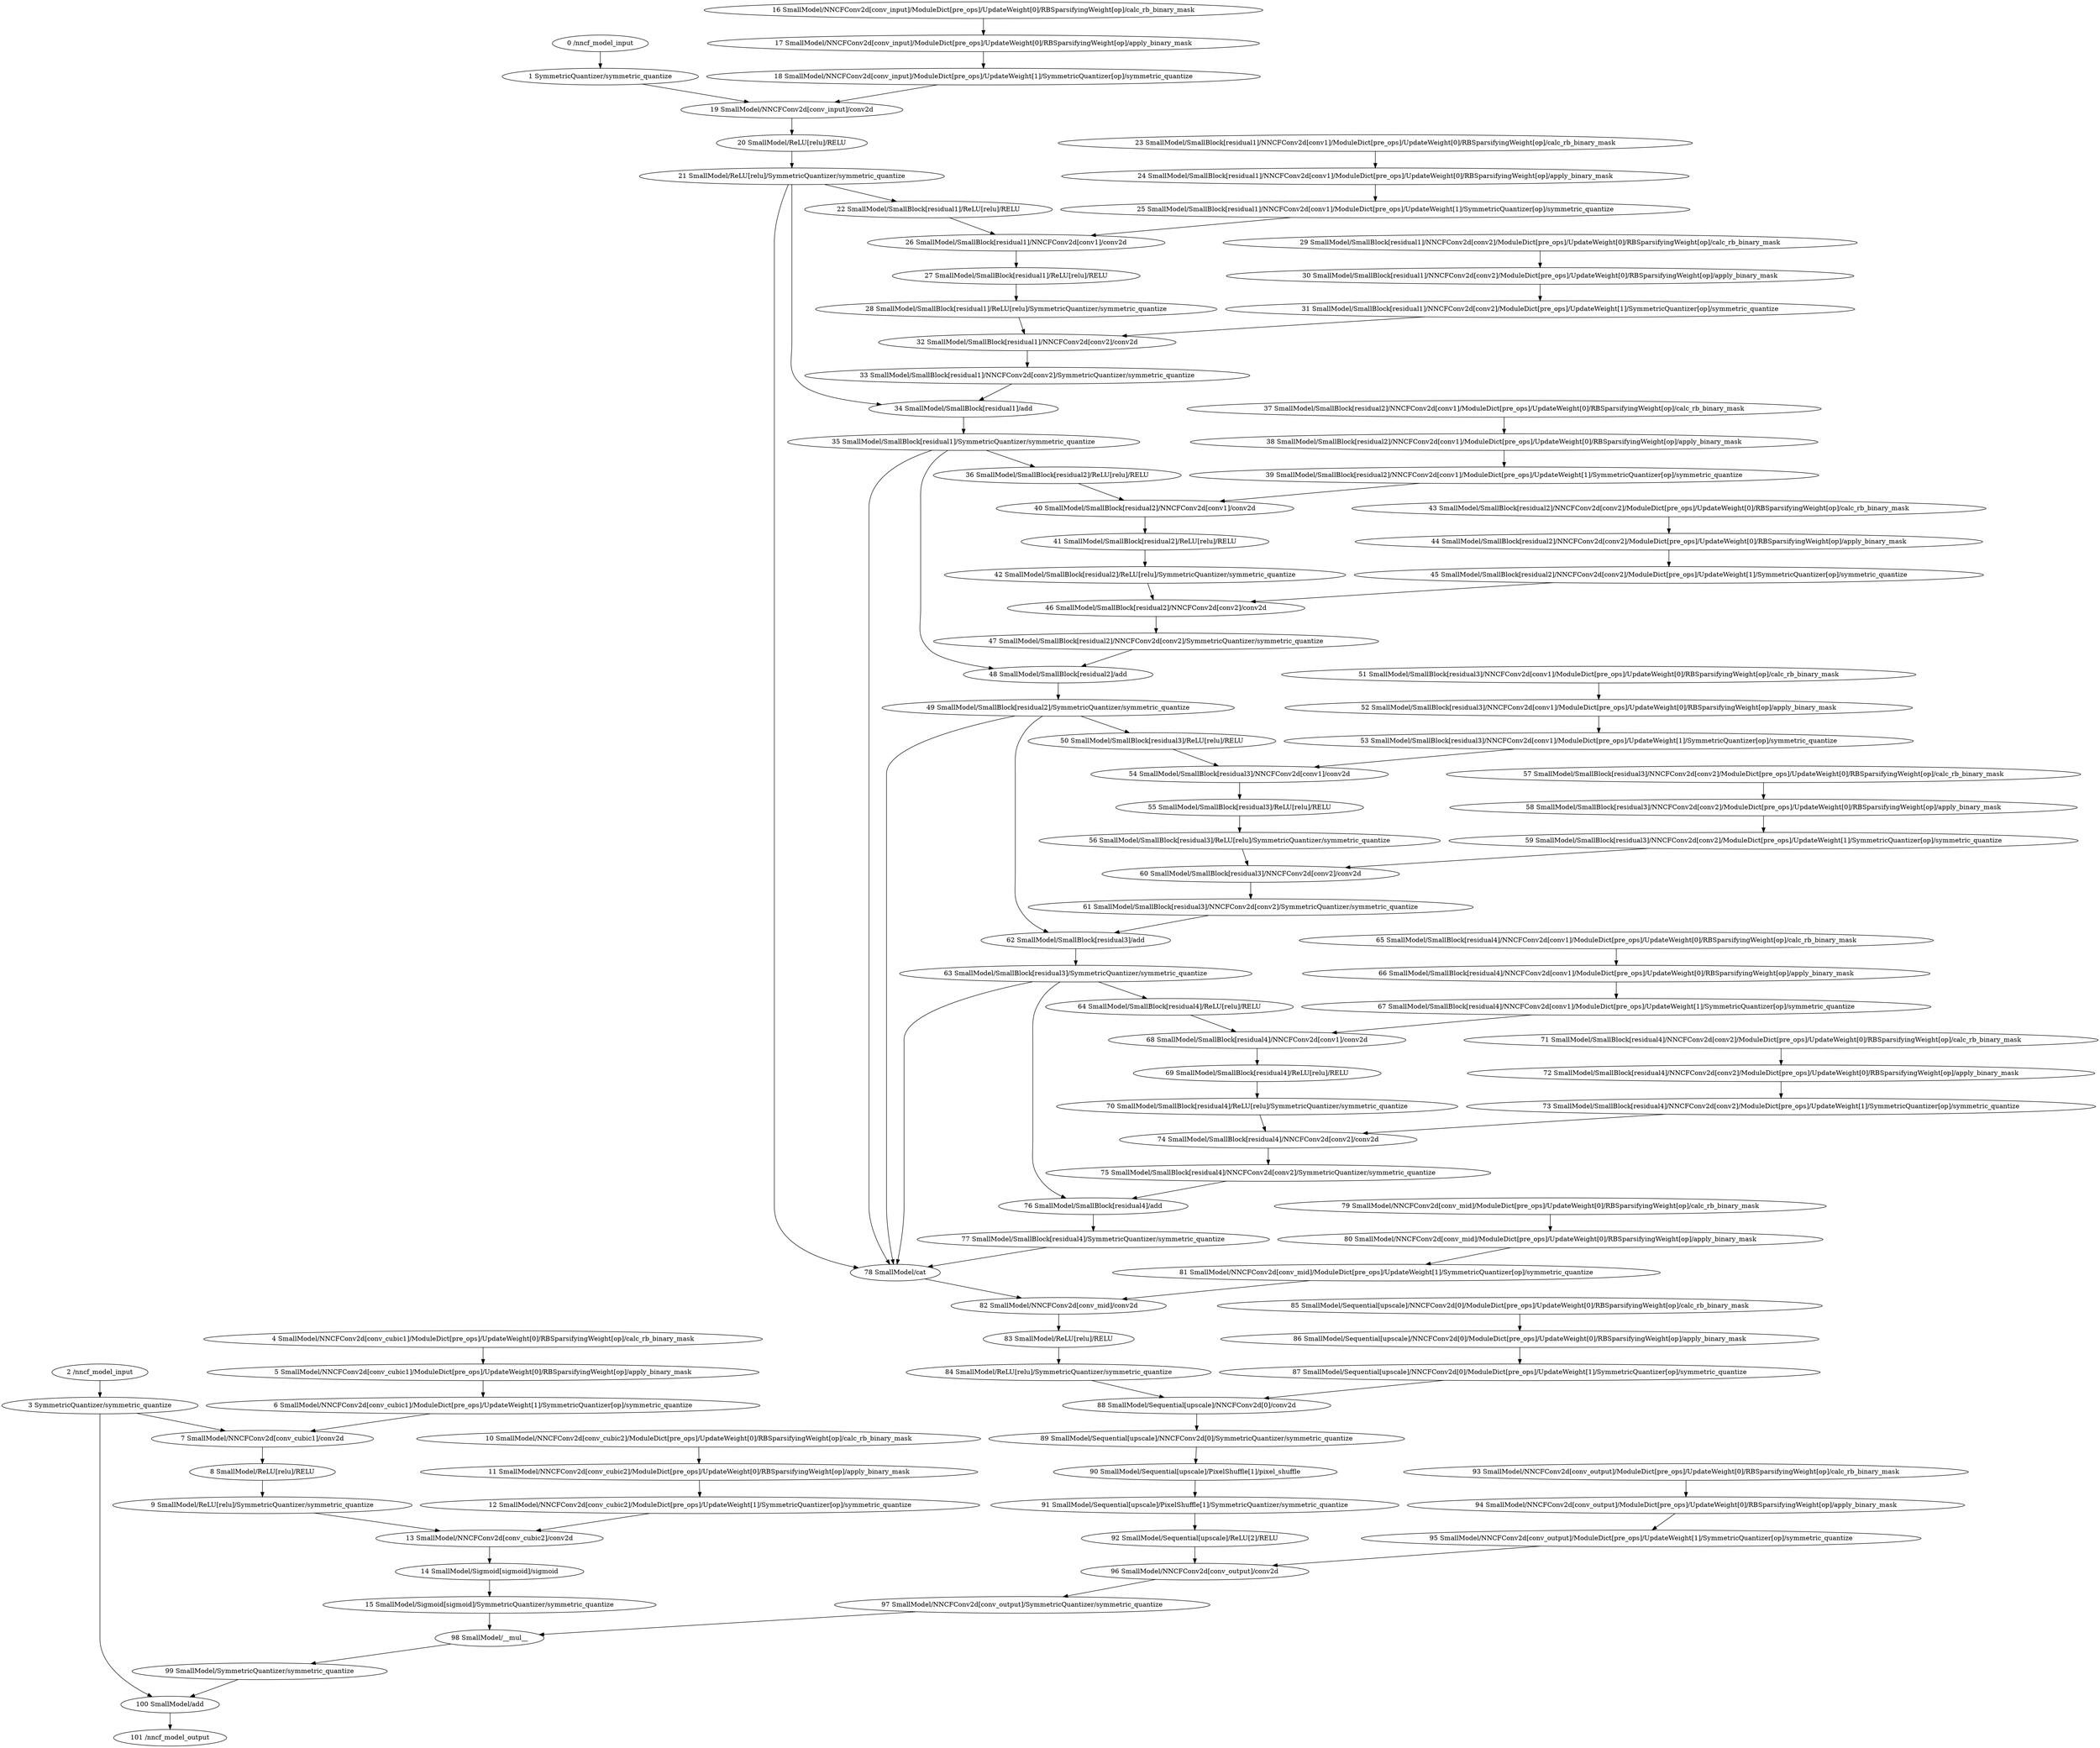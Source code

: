 strict digraph  {
"0 /nncf_model_input" [id=0, scope="", type=nncf_model_input];
"1 SymmetricQuantizer/symmetric_quantize" [id=1, scope=SymmetricQuantizer, type=symmetric_quantize];
"2 /nncf_model_input" [id=2, scope="", type=nncf_model_input];
"3 SymmetricQuantizer/symmetric_quantize" [id=3, scope=SymmetricQuantizer, type=symmetric_quantize];
"4 SmallModel/NNCFConv2d[conv_cubic1]/ModuleDict[pre_ops]/UpdateWeight[0]/RBSparsifyingWeight[op]/calc_rb_binary_mask" [id=4, scope="SmallModel/NNCFConv2d[conv_cubic1]/ModuleDict[pre_ops]/UpdateWeight[0]/RBSparsifyingWeight[op]", type=calc_rb_binary_mask];
"5 SmallModel/NNCFConv2d[conv_cubic1]/ModuleDict[pre_ops]/UpdateWeight[0]/RBSparsifyingWeight[op]/apply_binary_mask" [id=5, scope="SmallModel/NNCFConv2d[conv_cubic1]/ModuleDict[pre_ops]/UpdateWeight[0]/RBSparsifyingWeight[op]", type=apply_binary_mask];
"6 SmallModel/NNCFConv2d[conv_cubic1]/ModuleDict[pre_ops]/UpdateWeight[1]/SymmetricQuantizer[op]/symmetric_quantize" [id=6, scope="SmallModel/NNCFConv2d[conv_cubic1]/ModuleDict[pre_ops]/UpdateWeight[1]/SymmetricQuantizer[op]", type=symmetric_quantize];
"7 SmallModel/NNCFConv2d[conv_cubic1]/conv2d" [id=7, scope="SmallModel/NNCFConv2d[conv_cubic1]", type=conv2d];
"8 SmallModel/ReLU[relu]/RELU" [id=8, scope="SmallModel/ReLU[relu]", type=RELU];
"9 SmallModel/ReLU[relu]/SymmetricQuantizer/symmetric_quantize" [id=9, scope="SmallModel/ReLU[relu]/SymmetricQuantizer", type=symmetric_quantize];
"10 SmallModel/NNCFConv2d[conv_cubic2]/ModuleDict[pre_ops]/UpdateWeight[0]/RBSparsifyingWeight[op]/calc_rb_binary_mask" [id=10, scope="SmallModel/NNCFConv2d[conv_cubic2]/ModuleDict[pre_ops]/UpdateWeight[0]/RBSparsifyingWeight[op]", type=calc_rb_binary_mask];
"11 SmallModel/NNCFConv2d[conv_cubic2]/ModuleDict[pre_ops]/UpdateWeight[0]/RBSparsifyingWeight[op]/apply_binary_mask" [id=11, scope="SmallModel/NNCFConv2d[conv_cubic2]/ModuleDict[pre_ops]/UpdateWeight[0]/RBSparsifyingWeight[op]", type=apply_binary_mask];
"12 SmallModel/NNCFConv2d[conv_cubic2]/ModuleDict[pre_ops]/UpdateWeight[1]/SymmetricQuantizer[op]/symmetric_quantize" [id=12, scope="SmallModel/NNCFConv2d[conv_cubic2]/ModuleDict[pre_ops]/UpdateWeight[1]/SymmetricQuantizer[op]", type=symmetric_quantize];
"13 SmallModel/NNCFConv2d[conv_cubic2]/conv2d" [id=13, scope="SmallModel/NNCFConv2d[conv_cubic2]", type=conv2d];
"14 SmallModel/Sigmoid[sigmoid]/sigmoid" [id=14, scope="SmallModel/Sigmoid[sigmoid]", type=sigmoid];
"15 SmallModel/Sigmoid[sigmoid]/SymmetricQuantizer/symmetric_quantize" [id=15, scope="SmallModel/Sigmoid[sigmoid]/SymmetricQuantizer", type=symmetric_quantize];
"16 SmallModel/NNCFConv2d[conv_input]/ModuleDict[pre_ops]/UpdateWeight[0]/RBSparsifyingWeight[op]/calc_rb_binary_mask" [id=16, scope="SmallModel/NNCFConv2d[conv_input]/ModuleDict[pre_ops]/UpdateWeight[0]/RBSparsifyingWeight[op]", type=calc_rb_binary_mask];
"17 SmallModel/NNCFConv2d[conv_input]/ModuleDict[pre_ops]/UpdateWeight[0]/RBSparsifyingWeight[op]/apply_binary_mask" [id=17, scope="SmallModel/NNCFConv2d[conv_input]/ModuleDict[pre_ops]/UpdateWeight[0]/RBSparsifyingWeight[op]", type=apply_binary_mask];
"18 SmallModel/NNCFConv2d[conv_input]/ModuleDict[pre_ops]/UpdateWeight[1]/SymmetricQuantizer[op]/symmetric_quantize" [id=18, scope="SmallModel/NNCFConv2d[conv_input]/ModuleDict[pre_ops]/UpdateWeight[1]/SymmetricQuantizer[op]", type=symmetric_quantize];
"19 SmallModel/NNCFConv2d[conv_input]/conv2d" [id=19, scope="SmallModel/NNCFConv2d[conv_input]", type=conv2d];
"20 SmallModel/ReLU[relu]/RELU" [id=20, scope="SmallModel/ReLU[relu]", type=RELU];
"21 SmallModel/ReLU[relu]/SymmetricQuantizer/symmetric_quantize" [id=21, scope="SmallModel/ReLU[relu]/SymmetricQuantizer", type=symmetric_quantize];
"22 SmallModel/SmallBlock[residual1]/ReLU[relu]/RELU" [id=22, scope="SmallModel/SmallBlock[residual1]/ReLU[relu]", type=RELU];
"23 SmallModel/SmallBlock[residual1]/NNCFConv2d[conv1]/ModuleDict[pre_ops]/UpdateWeight[0]/RBSparsifyingWeight[op]/calc_rb_binary_mask" [id=23, scope="SmallModel/SmallBlock[residual1]/NNCFConv2d[conv1]/ModuleDict[pre_ops]/UpdateWeight[0]/RBSparsifyingWeight[op]", type=calc_rb_binary_mask];
"24 SmallModel/SmallBlock[residual1]/NNCFConv2d[conv1]/ModuleDict[pre_ops]/UpdateWeight[0]/RBSparsifyingWeight[op]/apply_binary_mask" [id=24, scope="SmallModel/SmallBlock[residual1]/NNCFConv2d[conv1]/ModuleDict[pre_ops]/UpdateWeight[0]/RBSparsifyingWeight[op]", type=apply_binary_mask];
"25 SmallModel/SmallBlock[residual1]/NNCFConv2d[conv1]/ModuleDict[pre_ops]/UpdateWeight[1]/SymmetricQuantizer[op]/symmetric_quantize" [id=25, scope="SmallModel/SmallBlock[residual1]/NNCFConv2d[conv1]/ModuleDict[pre_ops]/UpdateWeight[1]/SymmetricQuantizer[op]", type=symmetric_quantize];
"26 SmallModel/SmallBlock[residual1]/NNCFConv2d[conv1]/conv2d" [id=26, scope="SmallModel/SmallBlock[residual1]/NNCFConv2d[conv1]", type=conv2d];
"27 SmallModel/SmallBlock[residual1]/ReLU[relu]/RELU" [id=27, scope="SmallModel/SmallBlock[residual1]/ReLU[relu]", type=RELU];
"28 SmallModel/SmallBlock[residual1]/ReLU[relu]/SymmetricQuantizer/symmetric_quantize" [id=28, scope="SmallModel/SmallBlock[residual1]/ReLU[relu]/SymmetricQuantizer", type=symmetric_quantize];
"29 SmallModel/SmallBlock[residual1]/NNCFConv2d[conv2]/ModuleDict[pre_ops]/UpdateWeight[0]/RBSparsifyingWeight[op]/calc_rb_binary_mask" [id=29, scope="SmallModel/SmallBlock[residual1]/NNCFConv2d[conv2]/ModuleDict[pre_ops]/UpdateWeight[0]/RBSparsifyingWeight[op]", type=calc_rb_binary_mask];
"30 SmallModel/SmallBlock[residual1]/NNCFConv2d[conv2]/ModuleDict[pre_ops]/UpdateWeight[0]/RBSparsifyingWeight[op]/apply_binary_mask" [id=30, scope="SmallModel/SmallBlock[residual1]/NNCFConv2d[conv2]/ModuleDict[pre_ops]/UpdateWeight[0]/RBSparsifyingWeight[op]", type=apply_binary_mask];
"31 SmallModel/SmallBlock[residual1]/NNCFConv2d[conv2]/ModuleDict[pre_ops]/UpdateWeight[1]/SymmetricQuantizer[op]/symmetric_quantize" [id=31, scope="SmallModel/SmallBlock[residual1]/NNCFConv2d[conv2]/ModuleDict[pre_ops]/UpdateWeight[1]/SymmetricQuantizer[op]", type=symmetric_quantize];
"32 SmallModel/SmallBlock[residual1]/NNCFConv2d[conv2]/conv2d" [id=32, scope="SmallModel/SmallBlock[residual1]/NNCFConv2d[conv2]", type=conv2d];
"33 SmallModel/SmallBlock[residual1]/NNCFConv2d[conv2]/SymmetricQuantizer/symmetric_quantize" [id=33, scope="SmallModel/SmallBlock[residual1]/NNCFConv2d[conv2]/SymmetricQuantizer", type=symmetric_quantize];
"34 SmallModel/SmallBlock[residual1]/add" [id=34, scope="SmallModel/SmallBlock[residual1]", type=add];
"35 SmallModel/SmallBlock[residual1]/SymmetricQuantizer/symmetric_quantize" [id=35, scope="SmallModel/SmallBlock[residual1]/SymmetricQuantizer", type=symmetric_quantize];
"36 SmallModel/SmallBlock[residual2]/ReLU[relu]/RELU" [id=36, scope="SmallModel/SmallBlock[residual2]/ReLU[relu]", type=RELU];
"37 SmallModel/SmallBlock[residual2]/NNCFConv2d[conv1]/ModuleDict[pre_ops]/UpdateWeight[0]/RBSparsifyingWeight[op]/calc_rb_binary_mask" [id=37, scope="SmallModel/SmallBlock[residual2]/NNCFConv2d[conv1]/ModuleDict[pre_ops]/UpdateWeight[0]/RBSparsifyingWeight[op]", type=calc_rb_binary_mask];
"38 SmallModel/SmallBlock[residual2]/NNCFConv2d[conv1]/ModuleDict[pre_ops]/UpdateWeight[0]/RBSparsifyingWeight[op]/apply_binary_mask" [id=38, scope="SmallModel/SmallBlock[residual2]/NNCFConv2d[conv1]/ModuleDict[pre_ops]/UpdateWeight[0]/RBSparsifyingWeight[op]", type=apply_binary_mask];
"39 SmallModel/SmallBlock[residual2]/NNCFConv2d[conv1]/ModuleDict[pre_ops]/UpdateWeight[1]/SymmetricQuantizer[op]/symmetric_quantize" [id=39, scope="SmallModel/SmallBlock[residual2]/NNCFConv2d[conv1]/ModuleDict[pre_ops]/UpdateWeight[1]/SymmetricQuantizer[op]", type=symmetric_quantize];
"40 SmallModel/SmallBlock[residual2]/NNCFConv2d[conv1]/conv2d" [id=40, scope="SmallModel/SmallBlock[residual2]/NNCFConv2d[conv1]", type=conv2d];
"41 SmallModel/SmallBlock[residual2]/ReLU[relu]/RELU" [id=41, scope="SmallModel/SmallBlock[residual2]/ReLU[relu]", type=RELU];
"42 SmallModel/SmallBlock[residual2]/ReLU[relu]/SymmetricQuantizer/symmetric_quantize" [id=42, scope="SmallModel/SmallBlock[residual2]/ReLU[relu]/SymmetricQuantizer", type=symmetric_quantize];
"43 SmallModel/SmallBlock[residual2]/NNCFConv2d[conv2]/ModuleDict[pre_ops]/UpdateWeight[0]/RBSparsifyingWeight[op]/calc_rb_binary_mask" [id=43, scope="SmallModel/SmallBlock[residual2]/NNCFConv2d[conv2]/ModuleDict[pre_ops]/UpdateWeight[0]/RBSparsifyingWeight[op]", type=calc_rb_binary_mask];
"44 SmallModel/SmallBlock[residual2]/NNCFConv2d[conv2]/ModuleDict[pre_ops]/UpdateWeight[0]/RBSparsifyingWeight[op]/apply_binary_mask" [id=44, scope="SmallModel/SmallBlock[residual2]/NNCFConv2d[conv2]/ModuleDict[pre_ops]/UpdateWeight[0]/RBSparsifyingWeight[op]", type=apply_binary_mask];
"45 SmallModel/SmallBlock[residual2]/NNCFConv2d[conv2]/ModuleDict[pre_ops]/UpdateWeight[1]/SymmetricQuantizer[op]/symmetric_quantize" [id=45, scope="SmallModel/SmallBlock[residual2]/NNCFConv2d[conv2]/ModuleDict[pre_ops]/UpdateWeight[1]/SymmetricQuantizer[op]", type=symmetric_quantize];
"46 SmallModel/SmallBlock[residual2]/NNCFConv2d[conv2]/conv2d" [id=46, scope="SmallModel/SmallBlock[residual2]/NNCFConv2d[conv2]", type=conv2d];
"47 SmallModel/SmallBlock[residual2]/NNCFConv2d[conv2]/SymmetricQuantizer/symmetric_quantize" [id=47, scope="SmallModel/SmallBlock[residual2]/NNCFConv2d[conv2]/SymmetricQuantizer", type=symmetric_quantize];
"48 SmallModel/SmallBlock[residual2]/add" [id=48, scope="SmallModel/SmallBlock[residual2]", type=add];
"49 SmallModel/SmallBlock[residual2]/SymmetricQuantizer/symmetric_quantize" [id=49, scope="SmallModel/SmallBlock[residual2]/SymmetricQuantizer", type=symmetric_quantize];
"50 SmallModel/SmallBlock[residual3]/ReLU[relu]/RELU" [id=50, scope="SmallModel/SmallBlock[residual3]/ReLU[relu]", type=RELU];
"51 SmallModel/SmallBlock[residual3]/NNCFConv2d[conv1]/ModuleDict[pre_ops]/UpdateWeight[0]/RBSparsifyingWeight[op]/calc_rb_binary_mask" [id=51, scope="SmallModel/SmallBlock[residual3]/NNCFConv2d[conv1]/ModuleDict[pre_ops]/UpdateWeight[0]/RBSparsifyingWeight[op]", type=calc_rb_binary_mask];
"52 SmallModel/SmallBlock[residual3]/NNCFConv2d[conv1]/ModuleDict[pre_ops]/UpdateWeight[0]/RBSparsifyingWeight[op]/apply_binary_mask" [id=52, scope="SmallModel/SmallBlock[residual3]/NNCFConv2d[conv1]/ModuleDict[pre_ops]/UpdateWeight[0]/RBSparsifyingWeight[op]", type=apply_binary_mask];
"53 SmallModel/SmallBlock[residual3]/NNCFConv2d[conv1]/ModuleDict[pre_ops]/UpdateWeight[1]/SymmetricQuantizer[op]/symmetric_quantize" [id=53, scope="SmallModel/SmallBlock[residual3]/NNCFConv2d[conv1]/ModuleDict[pre_ops]/UpdateWeight[1]/SymmetricQuantizer[op]", type=symmetric_quantize];
"54 SmallModel/SmallBlock[residual3]/NNCFConv2d[conv1]/conv2d" [id=54, scope="SmallModel/SmallBlock[residual3]/NNCFConv2d[conv1]", type=conv2d];
"55 SmallModel/SmallBlock[residual3]/ReLU[relu]/RELU" [id=55, scope="SmallModel/SmallBlock[residual3]/ReLU[relu]", type=RELU];
"56 SmallModel/SmallBlock[residual3]/ReLU[relu]/SymmetricQuantizer/symmetric_quantize" [id=56, scope="SmallModel/SmallBlock[residual3]/ReLU[relu]/SymmetricQuantizer", type=symmetric_quantize];
"57 SmallModel/SmallBlock[residual3]/NNCFConv2d[conv2]/ModuleDict[pre_ops]/UpdateWeight[0]/RBSparsifyingWeight[op]/calc_rb_binary_mask" [id=57, scope="SmallModel/SmallBlock[residual3]/NNCFConv2d[conv2]/ModuleDict[pre_ops]/UpdateWeight[0]/RBSparsifyingWeight[op]", type=calc_rb_binary_mask];
"58 SmallModel/SmallBlock[residual3]/NNCFConv2d[conv2]/ModuleDict[pre_ops]/UpdateWeight[0]/RBSparsifyingWeight[op]/apply_binary_mask" [id=58, scope="SmallModel/SmallBlock[residual3]/NNCFConv2d[conv2]/ModuleDict[pre_ops]/UpdateWeight[0]/RBSparsifyingWeight[op]", type=apply_binary_mask];
"59 SmallModel/SmallBlock[residual3]/NNCFConv2d[conv2]/ModuleDict[pre_ops]/UpdateWeight[1]/SymmetricQuantizer[op]/symmetric_quantize" [id=59, scope="SmallModel/SmallBlock[residual3]/NNCFConv2d[conv2]/ModuleDict[pre_ops]/UpdateWeight[1]/SymmetricQuantizer[op]", type=symmetric_quantize];
"60 SmallModel/SmallBlock[residual3]/NNCFConv2d[conv2]/conv2d" [id=60, scope="SmallModel/SmallBlock[residual3]/NNCFConv2d[conv2]", type=conv2d];
"61 SmallModel/SmallBlock[residual3]/NNCFConv2d[conv2]/SymmetricQuantizer/symmetric_quantize" [id=61, scope="SmallModel/SmallBlock[residual3]/NNCFConv2d[conv2]/SymmetricQuantizer", type=symmetric_quantize];
"62 SmallModel/SmallBlock[residual3]/add" [id=62, scope="SmallModel/SmallBlock[residual3]", type=add];
"63 SmallModel/SmallBlock[residual3]/SymmetricQuantizer/symmetric_quantize" [id=63, scope="SmallModel/SmallBlock[residual3]/SymmetricQuantizer", type=symmetric_quantize];
"64 SmallModel/SmallBlock[residual4]/ReLU[relu]/RELU" [id=64, scope="SmallModel/SmallBlock[residual4]/ReLU[relu]", type=RELU];
"65 SmallModel/SmallBlock[residual4]/NNCFConv2d[conv1]/ModuleDict[pre_ops]/UpdateWeight[0]/RBSparsifyingWeight[op]/calc_rb_binary_mask" [id=65, scope="SmallModel/SmallBlock[residual4]/NNCFConv2d[conv1]/ModuleDict[pre_ops]/UpdateWeight[0]/RBSparsifyingWeight[op]", type=calc_rb_binary_mask];
"66 SmallModel/SmallBlock[residual4]/NNCFConv2d[conv1]/ModuleDict[pre_ops]/UpdateWeight[0]/RBSparsifyingWeight[op]/apply_binary_mask" [id=66, scope="SmallModel/SmallBlock[residual4]/NNCFConv2d[conv1]/ModuleDict[pre_ops]/UpdateWeight[0]/RBSparsifyingWeight[op]", type=apply_binary_mask];
"67 SmallModel/SmallBlock[residual4]/NNCFConv2d[conv1]/ModuleDict[pre_ops]/UpdateWeight[1]/SymmetricQuantizer[op]/symmetric_quantize" [id=67, scope="SmallModel/SmallBlock[residual4]/NNCFConv2d[conv1]/ModuleDict[pre_ops]/UpdateWeight[1]/SymmetricQuantizer[op]", type=symmetric_quantize];
"68 SmallModel/SmallBlock[residual4]/NNCFConv2d[conv1]/conv2d" [id=68, scope="SmallModel/SmallBlock[residual4]/NNCFConv2d[conv1]", type=conv2d];
"69 SmallModel/SmallBlock[residual4]/ReLU[relu]/RELU" [id=69, scope="SmallModel/SmallBlock[residual4]/ReLU[relu]", type=RELU];
"70 SmallModel/SmallBlock[residual4]/ReLU[relu]/SymmetricQuantizer/symmetric_quantize" [id=70, scope="SmallModel/SmallBlock[residual4]/ReLU[relu]/SymmetricQuantizer", type=symmetric_quantize];
"71 SmallModel/SmallBlock[residual4]/NNCFConv2d[conv2]/ModuleDict[pre_ops]/UpdateWeight[0]/RBSparsifyingWeight[op]/calc_rb_binary_mask" [id=71, scope="SmallModel/SmallBlock[residual4]/NNCFConv2d[conv2]/ModuleDict[pre_ops]/UpdateWeight[0]/RBSparsifyingWeight[op]", type=calc_rb_binary_mask];
"72 SmallModel/SmallBlock[residual4]/NNCFConv2d[conv2]/ModuleDict[pre_ops]/UpdateWeight[0]/RBSparsifyingWeight[op]/apply_binary_mask" [id=72, scope="SmallModel/SmallBlock[residual4]/NNCFConv2d[conv2]/ModuleDict[pre_ops]/UpdateWeight[0]/RBSparsifyingWeight[op]", type=apply_binary_mask];
"73 SmallModel/SmallBlock[residual4]/NNCFConv2d[conv2]/ModuleDict[pre_ops]/UpdateWeight[1]/SymmetricQuantizer[op]/symmetric_quantize" [id=73, scope="SmallModel/SmallBlock[residual4]/NNCFConv2d[conv2]/ModuleDict[pre_ops]/UpdateWeight[1]/SymmetricQuantizer[op]", type=symmetric_quantize];
"74 SmallModel/SmallBlock[residual4]/NNCFConv2d[conv2]/conv2d" [id=74, scope="SmallModel/SmallBlock[residual4]/NNCFConv2d[conv2]", type=conv2d];
"75 SmallModel/SmallBlock[residual4]/NNCFConv2d[conv2]/SymmetricQuantizer/symmetric_quantize" [id=75, scope="SmallModel/SmallBlock[residual4]/NNCFConv2d[conv2]/SymmetricQuantizer", type=symmetric_quantize];
"76 SmallModel/SmallBlock[residual4]/add" [id=76, scope="SmallModel/SmallBlock[residual4]", type=add];
"77 SmallModel/SmallBlock[residual4]/SymmetricQuantizer/symmetric_quantize" [id=77, scope="SmallModel/SmallBlock[residual4]/SymmetricQuantizer", type=symmetric_quantize];
"78 SmallModel/cat" [id=78, scope=SmallModel, type=cat];
"79 SmallModel/NNCFConv2d[conv_mid]/ModuleDict[pre_ops]/UpdateWeight[0]/RBSparsifyingWeight[op]/calc_rb_binary_mask" [id=79, scope="SmallModel/NNCFConv2d[conv_mid]/ModuleDict[pre_ops]/UpdateWeight[0]/RBSparsifyingWeight[op]", type=calc_rb_binary_mask];
"80 SmallModel/NNCFConv2d[conv_mid]/ModuleDict[pre_ops]/UpdateWeight[0]/RBSparsifyingWeight[op]/apply_binary_mask" [id=80, scope="SmallModel/NNCFConv2d[conv_mid]/ModuleDict[pre_ops]/UpdateWeight[0]/RBSparsifyingWeight[op]", type=apply_binary_mask];
"81 SmallModel/NNCFConv2d[conv_mid]/ModuleDict[pre_ops]/UpdateWeight[1]/SymmetricQuantizer[op]/symmetric_quantize" [id=81, scope="SmallModel/NNCFConv2d[conv_mid]/ModuleDict[pre_ops]/UpdateWeight[1]/SymmetricQuantizer[op]", type=symmetric_quantize];
"82 SmallModel/NNCFConv2d[conv_mid]/conv2d" [id=82, scope="SmallModel/NNCFConv2d[conv_mid]", type=conv2d];
"83 SmallModel/ReLU[relu]/RELU" [id=83, scope="SmallModel/ReLU[relu]", type=RELU];
"84 SmallModel/ReLU[relu]/SymmetricQuantizer/symmetric_quantize" [id=84, scope="SmallModel/ReLU[relu]/SymmetricQuantizer", type=symmetric_quantize];
"85 SmallModel/Sequential[upscale]/NNCFConv2d[0]/ModuleDict[pre_ops]/UpdateWeight[0]/RBSparsifyingWeight[op]/calc_rb_binary_mask" [id=85, scope="SmallModel/Sequential[upscale]/NNCFConv2d[0]/ModuleDict[pre_ops]/UpdateWeight[0]/RBSparsifyingWeight[op]", type=calc_rb_binary_mask];
"86 SmallModel/Sequential[upscale]/NNCFConv2d[0]/ModuleDict[pre_ops]/UpdateWeight[0]/RBSparsifyingWeight[op]/apply_binary_mask" [id=86, scope="SmallModel/Sequential[upscale]/NNCFConv2d[0]/ModuleDict[pre_ops]/UpdateWeight[0]/RBSparsifyingWeight[op]", type=apply_binary_mask];
"87 SmallModel/Sequential[upscale]/NNCFConv2d[0]/ModuleDict[pre_ops]/UpdateWeight[1]/SymmetricQuantizer[op]/symmetric_quantize" [id=87, scope="SmallModel/Sequential[upscale]/NNCFConv2d[0]/ModuleDict[pre_ops]/UpdateWeight[1]/SymmetricQuantizer[op]", type=symmetric_quantize];
"88 SmallModel/Sequential[upscale]/NNCFConv2d[0]/conv2d" [id=88, scope="SmallModel/Sequential[upscale]/NNCFConv2d[0]", type=conv2d];
"89 SmallModel/Sequential[upscale]/NNCFConv2d[0]/SymmetricQuantizer/symmetric_quantize" [id=89, scope="SmallModel/Sequential[upscale]/NNCFConv2d[0]/SymmetricQuantizer", type=symmetric_quantize];
"90 SmallModel/Sequential[upscale]/PixelShuffle[1]/pixel_shuffle" [id=90, scope="SmallModel/Sequential[upscale]/PixelShuffle[1]", type=pixel_shuffle];
"91 SmallModel/Sequential[upscale]/PixelShuffle[1]/SymmetricQuantizer/symmetric_quantize" [id=91, scope="SmallModel/Sequential[upscale]/PixelShuffle[1]/SymmetricQuantizer", type=symmetric_quantize];
"92 SmallModel/Sequential[upscale]/ReLU[2]/RELU" [id=92, scope="SmallModel/Sequential[upscale]/ReLU[2]", type=RELU];
"93 SmallModel/NNCFConv2d[conv_output]/ModuleDict[pre_ops]/UpdateWeight[0]/RBSparsifyingWeight[op]/calc_rb_binary_mask" [id=93, scope="SmallModel/NNCFConv2d[conv_output]/ModuleDict[pre_ops]/UpdateWeight[0]/RBSparsifyingWeight[op]", type=calc_rb_binary_mask];
"94 SmallModel/NNCFConv2d[conv_output]/ModuleDict[pre_ops]/UpdateWeight[0]/RBSparsifyingWeight[op]/apply_binary_mask" [id=94, scope="SmallModel/NNCFConv2d[conv_output]/ModuleDict[pre_ops]/UpdateWeight[0]/RBSparsifyingWeight[op]", type=apply_binary_mask];
"95 SmallModel/NNCFConv2d[conv_output]/ModuleDict[pre_ops]/UpdateWeight[1]/SymmetricQuantizer[op]/symmetric_quantize" [id=95, scope="SmallModel/NNCFConv2d[conv_output]/ModuleDict[pre_ops]/UpdateWeight[1]/SymmetricQuantizer[op]", type=symmetric_quantize];
"96 SmallModel/NNCFConv2d[conv_output]/conv2d" [id=96, scope="SmallModel/NNCFConv2d[conv_output]", type=conv2d];
"97 SmallModel/NNCFConv2d[conv_output]/SymmetricQuantizer/symmetric_quantize" [id=97, scope="SmallModel/NNCFConv2d[conv_output]/SymmetricQuantizer", type=symmetric_quantize];
"98 SmallModel/__mul__" [id=98, scope=SmallModel, type=__mul__];
"99 SmallModel/SymmetricQuantizer/symmetric_quantize" [id=99, scope="SmallModel/SymmetricQuantizer", type=symmetric_quantize];
"100 SmallModel/add" [id=100, scope=SmallModel, type=add];
"101 /nncf_model_output" [id=101, scope="", type=nncf_model_output];
"0 /nncf_model_input" -> "1 SymmetricQuantizer/symmetric_quantize";
"2 /nncf_model_input" -> "3 SymmetricQuantizer/symmetric_quantize";
"3 SymmetricQuantizer/symmetric_quantize" -> "7 SmallModel/NNCFConv2d[conv_cubic1]/conv2d";
"4 SmallModel/NNCFConv2d[conv_cubic1]/ModuleDict[pre_ops]/UpdateWeight[0]/RBSparsifyingWeight[op]/calc_rb_binary_mask" -> "5 SmallModel/NNCFConv2d[conv_cubic1]/ModuleDict[pre_ops]/UpdateWeight[0]/RBSparsifyingWeight[op]/apply_binary_mask";
"5 SmallModel/NNCFConv2d[conv_cubic1]/ModuleDict[pre_ops]/UpdateWeight[0]/RBSparsifyingWeight[op]/apply_binary_mask" -> "6 SmallModel/NNCFConv2d[conv_cubic1]/ModuleDict[pre_ops]/UpdateWeight[1]/SymmetricQuantizer[op]/symmetric_quantize";
"6 SmallModel/NNCFConv2d[conv_cubic1]/ModuleDict[pre_ops]/UpdateWeight[1]/SymmetricQuantizer[op]/symmetric_quantize" -> "7 SmallModel/NNCFConv2d[conv_cubic1]/conv2d";
"7 SmallModel/NNCFConv2d[conv_cubic1]/conv2d" -> "8 SmallModel/ReLU[relu]/RELU";
"8 SmallModel/ReLU[relu]/RELU" -> "9 SmallModel/ReLU[relu]/SymmetricQuantizer/symmetric_quantize";
"1 SymmetricQuantizer/symmetric_quantize" -> "19 SmallModel/NNCFConv2d[conv_input]/conv2d";
"9 SmallModel/ReLU[relu]/SymmetricQuantizer/symmetric_quantize" -> "13 SmallModel/NNCFConv2d[conv_cubic2]/conv2d";
"10 SmallModel/NNCFConv2d[conv_cubic2]/ModuleDict[pre_ops]/UpdateWeight[0]/RBSparsifyingWeight[op]/calc_rb_binary_mask" -> "11 SmallModel/NNCFConv2d[conv_cubic2]/ModuleDict[pre_ops]/UpdateWeight[0]/RBSparsifyingWeight[op]/apply_binary_mask";
"11 SmallModel/NNCFConv2d[conv_cubic2]/ModuleDict[pre_ops]/UpdateWeight[0]/RBSparsifyingWeight[op]/apply_binary_mask" -> "12 SmallModel/NNCFConv2d[conv_cubic2]/ModuleDict[pre_ops]/UpdateWeight[1]/SymmetricQuantizer[op]/symmetric_quantize";
"12 SmallModel/NNCFConv2d[conv_cubic2]/ModuleDict[pre_ops]/UpdateWeight[1]/SymmetricQuantizer[op]/symmetric_quantize" -> "13 SmallModel/NNCFConv2d[conv_cubic2]/conv2d";
"13 SmallModel/NNCFConv2d[conv_cubic2]/conv2d" -> "14 SmallModel/Sigmoid[sigmoid]/sigmoid";
"14 SmallModel/Sigmoid[sigmoid]/sigmoid" -> "15 SmallModel/Sigmoid[sigmoid]/SymmetricQuantizer/symmetric_quantize";
"15 SmallModel/Sigmoid[sigmoid]/SymmetricQuantizer/symmetric_quantize" -> "98 SmallModel/__mul__";
"16 SmallModel/NNCFConv2d[conv_input]/ModuleDict[pre_ops]/UpdateWeight[0]/RBSparsifyingWeight[op]/calc_rb_binary_mask" -> "17 SmallModel/NNCFConv2d[conv_input]/ModuleDict[pre_ops]/UpdateWeight[0]/RBSparsifyingWeight[op]/apply_binary_mask";
"17 SmallModel/NNCFConv2d[conv_input]/ModuleDict[pre_ops]/UpdateWeight[0]/RBSparsifyingWeight[op]/apply_binary_mask" -> "18 SmallModel/NNCFConv2d[conv_input]/ModuleDict[pre_ops]/UpdateWeight[1]/SymmetricQuantizer[op]/symmetric_quantize";
"18 SmallModel/NNCFConv2d[conv_input]/ModuleDict[pre_ops]/UpdateWeight[1]/SymmetricQuantizer[op]/symmetric_quantize" -> "19 SmallModel/NNCFConv2d[conv_input]/conv2d";
"19 SmallModel/NNCFConv2d[conv_input]/conv2d" -> "20 SmallModel/ReLU[relu]/RELU";
"20 SmallModel/ReLU[relu]/RELU" -> "21 SmallModel/ReLU[relu]/SymmetricQuantizer/symmetric_quantize";
"21 SmallModel/ReLU[relu]/SymmetricQuantizer/symmetric_quantize" -> "22 SmallModel/SmallBlock[residual1]/ReLU[relu]/RELU";
"21 SmallModel/ReLU[relu]/SymmetricQuantizer/symmetric_quantize" -> "34 SmallModel/SmallBlock[residual1]/add";
"21 SmallModel/ReLU[relu]/SymmetricQuantizer/symmetric_quantize" -> "78 SmallModel/cat";
"22 SmallModel/SmallBlock[residual1]/ReLU[relu]/RELU" -> "26 SmallModel/SmallBlock[residual1]/NNCFConv2d[conv1]/conv2d";
"23 SmallModel/SmallBlock[residual1]/NNCFConv2d[conv1]/ModuleDict[pre_ops]/UpdateWeight[0]/RBSparsifyingWeight[op]/calc_rb_binary_mask" -> "24 SmallModel/SmallBlock[residual1]/NNCFConv2d[conv1]/ModuleDict[pre_ops]/UpdateWeight[0]/RBSparsifyingWeight[op]/apply_binary_mask";
"24 SmallModel/SmallBlock[residual1]/NNCFConv2d[conv1]/ModuleDict[pre_ops]/UpdateWeight[0]/RBSparsifyingWeight[op]/apply_binary_mask" -> "25 SmallModel/SmallBlock[residual1]/NNCFConv2d[conv1]/ModuleDict[pre_ops]/UpdateWeight[1]/SymmetricQuantizer[op]/symmetric_quantize";
"25 SmallModel/SmallBlock[residual1]/NNCFConv2d[conv1]/ModuleDict[pre_ops]/UpdateWeight[1]/SymmetricQuantizer[op]/symmetric_quantize" -> "26 SmallModel/SmallBlock[residual1]/NNCFConv2d[conv1]/conv2d";
"26 SmallModel/SmallBlock[residual1]/NNCFConv2d[conv1]/conv2d" -> "27 SmallModel/SmallBlock[residual1]/ReLU[relu]/RELU";
"27 SmallModel/SmallBlock[residual1]/ReLU[relu]/RELU" -> "28 SmallModel/SmallBlock[residual1]/ReLU[relu]/SymmetricQuantizer/symmetric_quantize";
"28 SmallModel/SmallBlock[residual1]/ReLU[relu]/SymmetricQuantizer/symmetric_quantize" -> "32 SmallModel/SmallBlock[residual1]/NNCFConv2d[conv2]/conv2d";
"29 SmallModel/SmallBlock[residual1]/NNCFConv2d[conv2]/ModuleDict[pre_ops]/UpdateWeight[0]/RBSparsifyingWeight[op]/calc_rb_binary_mask" -> "30 SmallModel/SmallBlock[residual1]/NNCFConv2d[conv2]/ModuleDict[pre_ops]/UpdateWeight[0]/RBSparsifyingWeight[op]/apply_binary_mask";
"30 SmallModel/SmallBlock[residual1]/NNCFConv2d[conv2]/ModuleDict[pre_ops]/UpdateWeight[0]/RBSparsifyingWeight[op]/apply_binary_mask" -> "31 SmallModel/SmallBlock[residual1]/NNCFConv2d[conv2]/ModuleDict[pre_ops]/UpdateWeight[1]/SymmetricQuantizer[op]/symmetric_quantize";
"3 SymmetricQuantizer/symmetric_quantize" -> "100 SmallModel/add";
"31 SmallModel/SmallBlock[residual1]/NNCFConv2d[conv2]/ModuleDict[pre_ops]/UpdateWeight[1]/SymmetricQuantizer[op]/symmetric_quantize" -> "32 SmallModel/SmallBlock[residual1]/NNCFConv2d[conv2]/conv2d";
"32 SmallModel/SmallBlock[residual1]/NNCFConv2d[conv2]/conv2d" -> "33 SmallModel/SmallBlock[residual1]/NNCFConv2d[conv2]/SymmetricQuantizer/symmetric_quantize";
"33 SmallModel/SmallBlock[residual1]/NNCFConv2d[conv2]/SymmetricQuantizer/symmetric_quantize" -> "34 SmallModel/SmallBlock[residual1]/add";
"34 SmallModel/SmallBlock[residual1]/add" -> "35 SmallModel/SmallBlock[residual1]/SymmetricQuantizer/symmetric_quantize";
"35 SmallModel/SmallBlock[residual1]/SymmetricQuantizer/symmetric_quantize" -> "36 SmallModel/SmallBlock[residual2]/ReLU[relu]/RELU";
"35 SmallModel/SmallBlock[residual1]/SymmetricQuantizer/symmetric_quantize" -> "48 SmallModel/SmallBlock[residual2]/add";
"35 SmallModel/SmallBlock[residual1]/SymmetricQuantizer/symmetric_quantize" -> "78 SmallModel/cat";
"36 SmallModel/SmallBlock[residual2]/ReLU[relu]/RELU" -> "40 SmallModel/SmallBlock[residual2]/NNCFConv2d[conv1]/conv2d";
"37 SmallModel/SmallBlock[residual2]/NNCFConv2d[conv1]/ModuleDict[pre_ops]/UpdateWeight[0]/RBSparsifyingWeight[op]/calc_rb_binary_mask" -> "38 SmallModel/SmallBlock[residual2]/NNCFConv2d[conv1]/ModuleDict[pre_ops]/UpdateWeight[0]/RBSparsifyingWeight[op]/apply_binary_mask";
"38 SmallModel/SmallBlock[residual2]/NNCFConv2d[conv1]/ModuleDict[pre_ops]/UpdateWeight[0]/RBSparsifyingWeight[op]/apply_binary_mask" -> "39 SmallModel/SmallBlock[residual2]/NNCFConv2d[conv1]/ModuleDict[pre_ops]/UpdateWeight[1]/SymmetricQuantizer[op]/symmetric_quantize";
"39 SmallModel/SmallBlock[residual2]/NNCFConv2d[conv1]/ModuleDict[pre_ops]/UpdateWeight[1]/SymmetricQuantizer[op]/symmetric_quantize" -> "40 SmallModel/SmallBlock[residual2]/NNCFConv2d[conv1]/conv2d";
"40 SmallModel/SmallBlock[residual2]/NNCFConv2d[conv1]/conv2d" -> "41 SmallModel/SmallBlock[residual2]/ReLU[relu]/RELU";
"41 SmallModel/SmallBlock[residual2]/ReLU[relu]/RELU" -> "42 SmallModel/SmallBlock[residual2]/ReLU[relu]/SymmetricQuantizer/symmetric_quantize";
"42 SmallModel/SmallBlock[residual2]/ReLU[relu]/SymmetricQuantizer/symmetric_quantize" -> "46 SmallModel/SmallBlock[residual2]/NNCFConv2d[conv2]/conv2d";
"43 SmallModel/SmallBlock[residual2]/NNCFConv2d[conv2]/ModuleDict[pre_ops]/UpdateWeight[0]/RBSparsifyingWeight[op]/calc_rb_binary_mask" -> "44 SmallModel/SmallBlock[residual2]/NNCFConv2d[conv2]/ModuleDict[pre_ops]/UpdateWeight[0]/RBSparsifyingWeight[op]/apply_binary_mask";
"44 SmallModel/SmallBlock[residual2]/NNCFConv2d[conv2]/ModuleDict[pre_ops]/UpdateWeight[0]/RBSparsifyingWeight[op]/apply_binary_mask" -> "45 SmallModel/SmallBlock[residual2]/NNCFConv2d[conv2]/ModuleDict[pre_ops]/UpdateWeight[1]/SymmetricQuantizer[op]/symmetric_quantize";
"45 SmallModel/SmallBlock[residual2]/NNCFConv2d[conv2]/ModuleDict[pre_ops]/UpdateWeight[1]/SymmetricQuantizer[op]/symmetric_quantize" -> "46 SmallModel/SmallBlock[residual2]/NNCFConv2d[conv2]/conv2d";
"46 SmallModel/SmallBlock[residual2]/NNCFConv2d[conv2]/conv2d" -> "47 SmallModel/SmallBlock[residual2]/NNCFConv2d[conv2]/SymmetricQuantizer/symmetric_quantize";
"47 SmallModel/SmallBlock[residual2]/NNCFConv2d[conv2]/SymmetricQuantizer/symmetric_quantize" -> "48 SmallModel/SmallBlock[residual2]/add";
"48 SmallModel/SmallBlock[residual2]/add" -> "49 SmallModel/SmallBlock[residual2]/SymmetricQuantizer/symmetric_quantize";
"49 SmallModel/SmallBlock[residual2]/SymmetricQuantizer/symmetric_quantize" -> "50 SmallModel/SmallBlock[residual3]/ReLU[relu]/RELU";
"49 SmallModel/SmallBlock[residual2]/SymmetricQuantizer/symmetric_quantize" -> "62 SmallModel/SmallBlock[residual3]/add";
"49 SmallModel/SmallBlock[residual2]/SymmetricQuantizer/symmetric_quantize" -> "78 SmallModel/cat";
"50 SmallModel/SmallBlock[residual3]/ReLU[relu]/RELU" -> "54 SmallModel/SmallBlock[residual3]/NNCFConv2d[conv1]/conv2d";
"51 SmallModel/SmallBlock[residual3]/NNCFConv2d[conv1]/ModuleDict[pre_ops]/UpdateWeight[0]/RBSparsifyingWeight[op]/calc_rb_binary_mask" -> "52 SmallModel/SmallBlock[residual3]/NNCFConv2d[conv1]/ModuleDict[pre_ops]/UpdateWeight[0]/RBSparsifyingWeight[op]/apply_binary_mask";
"52 SmallModel/SmallBlock[residual3]/NNCFConv2d[conv1]/ModuleDict[pre_ops]/UpdateWeight[0]/RBSparsifyingWeight[op]/apply_binary_mask" -> "53 SmallModel/SmallBlock[residual3]/NNCFConv2d[conv1]/ModuleDict[pre_ops]/UpdateWeight[1]/SymmetricQuantizer[op]/symmetric_quantize";
"53 SmallModel/SmallBlock[residual3]/NNCFConv2d[conv1]/ModuleDict[pre_ops]/UpdateWeight[1]/SymmetricQuantizer[op]/symmetric_quantize" -> "54 SmallModel/SmallBlock[residual3]/NNCFConv2d[conv1]/conv2d";
"54 SmallModel/SmallBlock[residual3]/NNCFConv2d[conv1]/conv2d" -> "55 SmallModel/SmallBlock[residual3]/ReLU[relu]/RELU";
"55 SmallModel/SmallBlock[residual3]/ReLU[relu]/RELU" -> "56 SmallModel/SmallBlock[residual3]/ReLU[relu]/SymmetricQuantizer/symmetric_quantize";
"56 SmallModel/SmallBlock[residual3]/ReLU[relu]/SymmetricQuantizer/symmetric_quantize" -> "60 SmallModel/SmallBlock[residual3]/NNCFConv2d[conv2]/conv2d";
"57 SmallModel/SmallBlock[residual3]/NNCFConv2d[conv2]/ModuleDict[pre_ops]/UpdateWeight[0]/RBSparsifyingWeight[op]/calc_rb_binary_mask" -> "58 SmallModel/SmallBlock[residual3]/NNCFConv2d[conv2]/ModuleDict[pre_ops]/UpdateWeight[0]/RBSparsifyingWeight[op]/apply_binary_mask";
"58 SmallModel/SmallBlock[residual3]/NNCFConv2d[conv2]/ModuleDict[pre_ops]/UpdateWeight[0]/RBSparsifyingWeight[op]/apply_binary_mask" -> "59 SmallModel/SmallBlock[residual3]/NNCFConv2d[conv2]/ModuleDict[pre_ops]/UpdateWeight[1]/SymmetricQuantizer[op]/symmetric_quantize";
"59 SmallModel/SmallBlock[residual3]/NNCFConv2d[conv2]/ModuleDict[pre_ops]/UpdateWeight[1]/SymmetricQuantizer[op]/symmetric_quantize" -> "60 SmallModel/SmallBlock[residual3]/NNCFConv2d[conv2]/conv2d";
"60 SmallModel/SmallBlock[residual3]/NNCFConv2d[conv2]/conv2d" -> "61 SmallModel/SmallBlock[residual3]/NNCFConv2d[conv2]/SymmetricQuantizer/symmetric_quantize";
"61 SmallModel/SmallBlock[residual3]/NNCFConv2d[conv2]/SymmetricQuantizer/symmetric_quantize" -> "62 SmallModel/SmallBlock[residual3]/add";
"62 SmallModel/SmallBlock[residual3]/add" -> "63 SmallModel/SmallBlock[residual3]/SymmetricQuantizer/symmetric_quantize";
"63 SmallModel/SmallBlock[residual3]/SymmetricQuantizer/symmetric_quantize" -> "64 SmallModel/SmallBlock[residual4]/ReLU[relu]/RELU";
"63 SmallModel/SmallBlock[residual3]/SymmetricQuantizer/symmetric_quantize" -> "76 SmallModel/SmallBlock[residual4]/add";
"63 SmallModel/SmallBlock[residual3]/SymmetricQuantizer/symmetric_quantize" -> "78 SmallModel/cat";
"64 SmallModel/SmallBlock[residual4]/ReLU[relu]/RELU" -> "68 SmallModel/SmallBlock[residual4]/NNCFConv2d[conv1]/conv2d";
"65 SmallModel/SmallBlock[residual4]/NNCFConv2d[conv1]/ModuleDict[pre_ops]/UpdateWeight[0]/RBSparsifyingWeight[op]/calc_rb_binary_mask" -> "66 SmallModel/SmallBlock[residual4]/NNCFConv2d[conv1]/ModuleDict[pre_ops]/UpdateWeight[0]/RBSparsifyingWeight[op]/apply_binary_mask";
"66 SmallModel/SmallBlock[residual4]/NNCFConv2d[conv1]/ModuleDict[pre_ops]/UpdateWeight[0]/RBSparsifyingWeight[op]/apply_binary_mask" -> "67 SmallModel/SmallBlock[residual4]/NNCFConv2d[conv1]/ModuleDict[pre_ops]/UpdateWeight[1]/SymmetricQuantizer[op]/symmetric_quantize";
"67 SmallModel/SmallBlock[residual4]/NNCFConv2d[conv1]/ModuleDict[pre_ops]/UpdateWeight[1]/SymmetricQuantizer[op]/symmetric_quantize" -> "68 SmallModel/SmallBlock[residual4]/NNCFConv2d[conv1]/conv2d";
"68 SmallModel/SmallBlock[residual4]/NNCFConv2d[conv1]/conv2d" -> "69 SmallModel/SmallBlock[residual4]/ReLU[relu]/RELU";
"69 SmallModel/SmallBlock[residual4]/ReLU[relu]/RELU" -> "70 SmallModel/SmallBlock[residual4]/ReLU[relu]/SymmetricQuantizer/symmetric_quantize";
"70 SmallModel/SmallBlock[residual4]/ReLU[relu]/SymmetricQuantizer/symmetric_quantize" -> "74 SmallModel/SmallBlock[residual4]/NNCFConv2d[conv2]/conv2d";
"71 SmallModel/SmallBlock[residual4]/NNCFConv2d[conv2]/ModuleDict[pre_ops]/UpdateWeight[0]/RBSparsifyingWeight[op]/calc_rb_binary_mask" -> "72 SmallModel/SmallBlock[residual4]/NNCFConv2d[conv2]/ModuleDict[pre_ops]/UpdateWeight[0]/RBSparsifyingWeight[op]/apply_binary_mask";
"72 SmallModel/SmallBlock[residual4]/NNCFConv2d[conv2]/ModuleDict[pre_ops]/UpdateWeight[0]/RBSparsifyingWeight[op]/apply_binary_mask" -> "73 SmallModel/SmallBlock[residual4]/NNCFConv2d[conv2]/ModuleDict[pre_ops]/UpdateWeight[1]/SymmetricQuantizer[op]/symmetric_quantize";
"73 SmallModel/SmallBlock[residual4]/NNCFConv2d[conv2]/ModuleDict[pre_ops]/UpdateWeight[1]/SymmetricQuantizer[op]/symmetric_quantize" -> "74 SmallModel/SmallBlock[residual4]/NNCFConv2d[conv2]/conv2d";
"74 SmallModel/SmallBlock[residual4]/NNCFConv2d[conv2]/conv2d" -> "75 SmallModel/SmallBlock[residual4]/NNCFConv2d[conv2]/SymmetricQuantizer/symmetric_quantize";
"75 SmallModel/SmallBlock[residual4]/NNCFConv2d[conv2]/SymmetricQuantizer/symmetric_quantize" -> "76 SmallModel/SmallBlock[residual4]/add";
"76 SmallModel/SmallBlock[residual4]/add" -> "77 SmallModel/SmallBlock[residual4]/SymmetricQuantizer/symmetric_quantize";
"77 SmallModel/SmallBlock[residual4]/SymmetricQuantizer/symmetric_quantize" -> "78 SmallModel/cat";
"78 SmallModel/cat" -> "82 SmallModel/NNCFConv2d[conv_mid]/conv2d";
"79 SmallModel/NNCFConv2d[conv_mid]/ModuleDict[pre_ops]/UpdateWeight[0]/RBSparsifyingWeight[op]/calc_rb_binary_mask" -> "80 SmallModel/NNCFConv2d[conv_mid]/ModuleDict[pre_ops]/UpdateWeight[0]/RBSparsifyingWeight[op]/apply_binary_mask";
"80 SmallModel/NNCFConv2d[conv_mid]/ModuleDict[pre_ops]/UpdateWeight[0]/RBSparsifyingWeight[op]/apply_binary_mask" -> "81 SmallModel/NNCFConv2d[conv_mid]/ModuleDict[pre_ops]/UpdateWeight[1]/SymmetricQuantizer[op]/symmetric_quantize";
"81 SmallModel/NNCFConv2d[conv_mid]/ModuleDict[pre_ops]/UpdateWeight[1]/SymmetricQuantizer[op]/symmetric_quantize" -> "82 SmallModel/NNCFConv2d[conv_mid]/conv2d";
"82 SmallModel/NNCFConv2d[conv_mid]/conv2d" -> "83 SmallModel/ReLU[relu]/RELU";
"83 SmallModel/ReLU[relu]/RELU" -> "84 SmallModel/ReLU[relu]/SymmetricQuantizer/symmetric_quantize";
"84 SmallModel/ReLU[relu]/SymmetricQuantizer/symmetric_quantize" -> "88 SmallModel/Sequential[upscale]/NNCFConv2d[0]/conv2d";
"85 SmallModel/Sequential[upscale]/NNCFConv2d[0]/ModuleDict[pre_ops]/UpdateWeight[0]/RBSparsifyingWeight[op]/calc_rb_binary_mask" -> "86 SmallModel/Sequential[upscale]/NNCFConv2d[0]/ModuleDict[pre_ops]/UpdateWeight[0]/RBSparsifyingWeight[op]/apply_binary_mask";
"86 SmallModel/Sequential[upscale]/NNCFConv2d[0]/ModuleDict[pre_ops]/UpdateWeight[0]/RBSparsifyingWeight[op]/apply_binary_mask" -> "87 SmallModel/Sequential[upscale]/NNCFConv2d[0]/ModuleDict[pre_ops]/UpdateWeight[1]/SymmetricQuantizer[op]/symmetric_quantize";
"87 SmallModel/Sequential[upscale]/NNCFConv2d[0]/ModuleDict[pre_ops]/UpdateWeight[1]/SymmetricQuantizer[op]/symmetric_quantize" -> "88 SmallModel/Sequential[upscale]/NNCFConv2d[0]/conv2d";
"88 SmallModel/Sequential[upscale]/NNCFConv2d[0]/conv2d" -> "89 SmallModel/Sequential[upscale]/NNCFConv2d[0]/SymmetricQuantizer/symmetric_quantize";
"89 SmallModel/Sequential[upscale]/NNCFConv2d[0]/SymmetricQuantizer/symmetric_quantize" -> "90 SmallModel/Sequential[upscale]/PixelShuffle[1]/pixel_shuffle";
"90 SmallModel/Sequential[upscale]/PixelShuffle[1]/pixel_shuffle" -> "91 SmallModel/Sequential[upscale]/PixelShuffle[1]/SymmetricQuantizer/symmetric_quantize";
"91 SmallModel/Sequential[upscale]/PixelShuffle[1]/SymmetricQuantizer/symmetric_quantize" -> "92 SmallModel/Sequential[upscale]/ReLU[2]/RELU";
"92 SmallModel/Sequential[upscale]/ReLU[2]/RELU" -> "96 SmallModel/NNCFConv2d[conv_output]/conv2d";
"93 SmallModel/NNCFConv2d[conv_output]/ModuleDict[pre_ops]/UpdateWeight[0]/RBSparsifyingWeight[op]/calc_rb_binary_mask" -> "94 SmallModel/NNCFConv2d[conv_output]/ModuleDict[pre_ops]/UpdateWeight[0]/RBSparsifyingWeight[op]/apply_binary_mask";
"94 SmallModel/NNCFConv2d[conv_output]/ModuleDict[pre_ops]/UpdateWeight[0]/RBSparsifyingWeight[op]/apply_binary_mask" -> "95 SmallModel/NNCFConv2d[conv_output]/ModuleDict[pre_ops]/UpdateWeight[1]/SymmetricQuantizer[op]/symmetric_quantize";
"95 SmallModel/NNCFConv2d[conv_output]/ModuleDict[pre_ops]/UpdateWeight[1]/SymmetricQuantizer[op]/symmetric_quantize" -> "96 SmallModel/NNCFConv2d[conv_output]/conv2d";
"96 SmallModel/NNCFConv2d[conv_output]/conv2d" -> "97 SmallModel/NNCFConv2d[conv_output]/SymmetricQuantizer/symmetric_quantize";
"97 SmallModel/NNCFConv2d[conv_output]/SymmetricQuantizer/symmetric_quantize" -> "98 SmallModel/__mul__";
"98 SmallModel/__mul__" -> "99 SmallModel/SymmetricQuantizer/symmetric_quantize";
"99 SmallModel/SymmetricQuantizer/symmetric_quantize" -> "100 SmallModel/add";
"100 SmallModel/add" -> "101 /nncf_model_output";
}
